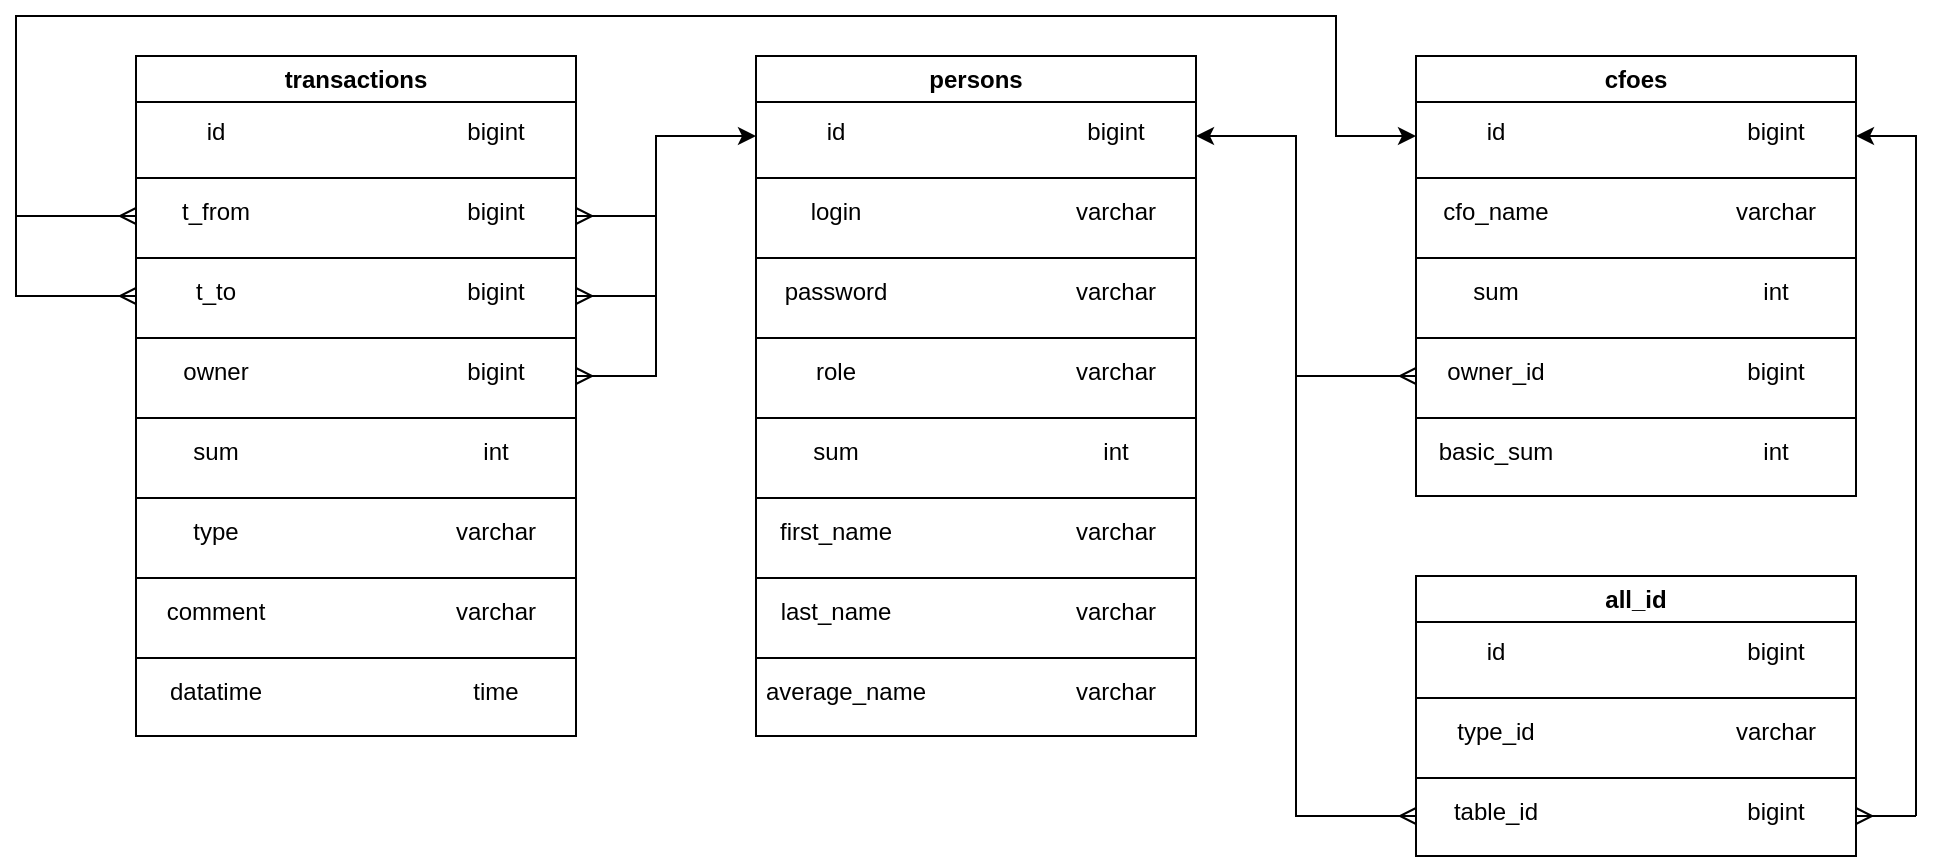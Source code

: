 <mxfile version="23.1.5" type="device">
  <diagram name="Страница — 1" id="Ggazx2XwHkl-k0AZSXdx">
    <mxGraphModel dx="2022" dy="703" grid="1" gridSize="10" guides="1" tooltips="1" connect="1" arrows="1" fold="1" page="1" pageScale="1" pageWidth="827" pageHeight="1169" math="0" shadow="0">
      <root>
        <mxCell id="0" />
        <mxCell id="1" parent="0" />
        <mxCell id="RBUQIPFhHEWP98NvYaXs-1" value="transactions" style="swimlane;whiteSpace=wrap;html=1;" parent="1" vertex="1">
          <mxGeometry x="-690" y="100" width="220" height="340" as="geometry" />
        </mxCell>
        <mxCell id="RBUQIPFhHEWP98NvYaXs-5" value="bigint&lt;div&gt;&lt;br/&gt;&lt;/div&gt;" style="text;html=1;align=center;verticalAlign=middle;whiteSpace=wrap;rounded=0;" parent="RBUQIPFhHEWP98NvYaXs-1" vertex="1">
          <mxGeometry x="150" y="30" width="60" height="30" as="geometry" />
        </mxCell>
        <mxCell id="RBUQIPFhHEWP98NvYaXs-7" value="id&lt;div&gt;&lt;br&gt;&lt;/div&gt;" style="text;html=1;align=center;verticalAlign=middle;whiteSpace=wrap;rounded=0;" parent="RBUQIPFhHEWP98NvYaXs-1" vertex="1">
          <mxGeometry x="10" y="30" width="60" height="30" as="geometry" />
        </mxCell>
        <mxCell id="RBUQIPFhHEWP98NvYaXs-8" value="bigint&lt;div&gt;&lt;br/&gt;&lt;/div&gt;" style="text;html=1;align=center;verticalAlign=middle;whiteSpace=wrap;rounded=0;" parent="RBUQIPFhHEWP98NvYaXs-1" vertex="1">
          <mxGeometry x="150" y="70" width="60" height="30" as="geometry" />
        </mxCell>
        <mxCell id="RBUQIPFhHEWP98NvYaXs-9" value="t_from&lt;br&gt;&lt;div&gt;&lt;br&gt;&lt;/div&gt;" style="text;html=1;align=center;verticalAlign=middle;whiteSpace=wrap;rounded=0;" parent="RBUQIPFhHEWP98NvYaXs-1" vertex="1">
          <mxGeometry x="10" y="70" width="60" height="30" as="geometry" />
        </mxCell>
        <mxCell id="RBUQIPFhHEWP98NvYaXs-10" value="" style="endArrow=none;html=1;rounded=0;" parent="RBUQIPFhHEWP98NvYaXs-1" edge="1">
          <mxGeometry width="50" height="50" relative="1" as="geometry">
            <mxPoint y="101" as="sourcePoint" />
            <mxPoint x="220" y="101" as="targetPoint" />
          </mxGeometry>
        </mxCell>
        <mxCell id="RBUQIPFhHEWP98NvYaXs-11" value="bigint&lt;div&gt;&lt;br/&gt;&lt;/div&gt;" style="text;html=1;align=center;verticalAlign=middle;whiteSpace=wrap;rounded=0;" parent="RBUQIPFhHEWP98NvYaXs-1" vertex="1">
          <mxGeometry x="150" y="110" width="60" height="30" as="geometry" />
        </mxCell>
        <mxCell id="RBUQIPFhHEWP98NvYaXs-12" value="t_to&lt;br&gt;&lt;div&gt;&lt;br&gt;&lt;/div&gt;" style="text;html=1;align=center;verticalAlign=middle;whiteSpace=wrap;rounded=0;" parent="RBUQIPFhHEWP98NvYaXs-1" vertex="1">
          <mxGeometry x="10" y="110" width="60" height="30" as="geometry" />
        </mxCell>
        <mxCell id="RBUQIPFhHEWP98NvYaXs-13" value="" style="endArrow=none;html=1;rounded=0;" parent="RBUQIPFhHEWP98NvYaXs-1" edge="1">
          <mxGeometry width="50" height="50" relative="1" as="geometry">
            <mxPoint y="141" as="sourcePoint" />
            <mxPoint x="220" y="141" as="targetPoint" />
          </mxGeometry>
        </mxCell>
        <mxCell id="RBUQIPFhHEWP98NvYaXs-14" value="bigint&lt;div&gt;&lt;br/&gt;&lt;/div&gt;" style="text;html=1;align=center;verticalAlign=middle;whiteSpace=wrap;rounded=0;" parent="RBUQIPFhHEWP98NvYaXs-1" vertex="1">
          <mxGeometry x="150" y="150" width="60" height="30" as="geometry" />
        </mxCell>
        <mxCell id="RBUQIPFhHEWP98NvYaXs-15" value="owner&lt;br&gt;&lt;div&gt;&lt;br&gt;&lt;/div&gt;" style="text;html=1;align=center;verticalAlign=middle;whiteSpace=wrap;rounded=0;" parent="RBUQIPFhHEWP98NvYaXs-1" vertex="1">
          <mxGeometry x="10" y="150" width="60" height="30" as="geometry" />
        </mxCell>
        <mxCell id="RBUQIPFhHEWP98NvYaXs-16" value="" style="endArrow=none;html=1;rounded=0;" parent="RBUQIPFhHEWP98NvYaXs-1" edge="1">
          <mxGeometry width="50" height="50" relative="1" as="geometry">
            <mxPoint y="181" as="sourcePoint" />
            <mxPoint x="220" y="181" as="targetPoint" />
          </mxGeometry>
        </mxCell>
        <mxCell id="RBUQIPFhHEWP98NvYaXs-17" value="int&lt;div&gt;&lt;br&gt;&lt;/div&gt;" style="text;html=1;align=center;verticalAlign=middle;whiteSpace=wrap;rounded=0;" parent="RBUQIPFhHEWP98NvYaXs-1" vertex="1">
          <mxGeometry x="150" y="190" width="60" height="30" as="geometry" />
        </mxCell>
        <mxCell id="RBUQIPFhHEWP98NvYaXs-18" value="sum&lt;br&gt;&lt;div&gt;&lt;br&gt;&lt;/div&gt;" style="text;html=1;align=center;verticalAlign=middle;whiteSpace=wrap;rounded=0;" parent="RBUQIPFhHEWP98NvYaXs-1" vertex="1">
          <mxGeometry x="10" y="190" width="60" height="30" as="geometry" />
        </mxCell>
        <mxCell id="RBUQIPFhHEWP98NvYaXs-19" value="" style="endArrow=none;html=1;rounded=0;" parent="RBUQIPFhHEWP98NvYaXs-1" edge="1">
          <mxGeometry width="50" height="50" relative="1" as="geometry">
            <mxPoint y="221" as="sourcePoint" />
            <mxPoint x="220" y="221" as="targetPoint" />
          </mxGeometry>
        </mxCell>
        <mxCell id="RBUQIPFhHEWP98NvYaXs-21" value="varchar&lt;br&gt;&lt;div&gt;&lt;br&gt;&lt;/div&gt;" style="text;html=1;align=center;verticalAlign=middle;whiteSpace=wrap;rounded=0;" parent="RBUQIPFhHEWP98NvYaXs-1" vertex="1">
          <mxGeometry x="150" y="230" width="60" height="30" as="geometry" />
        </mxCell>
        <mxCell id="RBUQIPFhHEWP98NvYaXs-22" value="type&lt;br&gt;&lt;div&gt;&lt;br&gt;&lt;/div&gt;" style="text;html=1;align=center;verticalAlign=middle;whiteSpace=wrap;rounded=0;" parent="RBUQIPFhHEWP98NvYaXs-1" vertex="1">
          <mxGeometry x="10" y="230" width="60" height="30" as="geometry" />
        </mxCell>
        <mxCell id="RBUQIPFhHEWP98NvYaXs-23" value="" style="endArrow=none;html=1;rounded=0;" parent="RBUQIPFhHEWP98NvYaXs-1" edge="1">
          <mxGeometry width="50" height="50" relative="1" as="geometry">
            <mxPoint y="261" as="sourcePoint" />
            <mxPoint x="220" y="261" as="targetPoint" />
          </mxGeometry>
        </mxCell>
        <mxCell id="RBUQIPFhHEWP98NvYaXs-25" value="comment&lt;br&gt;&lt;div&gt;&lt;br&gt;&lt;/div&gt;" style="text;html=1;align=center;verticalAlign=middle;whiteSpace=wrap;rounded=0;" parent="RBUQIPFhHEWP98NvYaXs-1" vertex="1">
          <mxGeometry x="10" y="270" width="60" height="30" as="geometry" />
        </mxCell>
        <mxCell id="RBUQIPFhHEWP98NvYaXs-26" value="" style="endArrow=none;html=1;rounded=0;" parent="RBUQIPFhHEWP98NvYaXs-1" edge="1">
          <mxGeometry width="50" height="50" relative="1" as="geometry">
            <mxPoint y="301" as="sourcePoint" />
            <mxPoint x="220" y="301" as="targetPoint" />
          </mxGeometry>
        </mxCell>
        <mxCell id="RBUQIPFhHEWP98NvYaXs-27" value="time&lt;div&gt;&lt;br&gt;&lt;/div&gt;" style="text;html=1;align=center;verticalAlign=middle;whiteSpace=wrap;rounded=0;" parent="RBUQIPFhHEWP98NvYaXs-1" vertex="1">
          <mxGeometry x="150" y="310" width="60" height="30" as="geometry" />
        </mxCell>
        <mxCell id="RBUQIPFhHEWP98NvYaXs-28" value="datatime&lt;br&gt;&lt;div&gt;&lt;br&gt;&lt;/div&gt;" style="text;html=1;align=center;verticalAlign=middle;whiteSpace=wrap;rounded=0;" parent="RBUQIPFhHEWP98NvYaXs-1" vertex="1">
          <mxGeometry x="10" y="310" width="60" height="30" as="geometry" />
        </mxCell>
        <mxCell id="RBUQIPFhHEWP98NvYaXs-30" value="varchar&lt;br&gt;&lt;div&gt;&lt;br&gt;&lt;/div&gt;" style="text;html=1;align=center;verticalAlign=middle;whiteSpace=wrap;rounded=0;" parent="RBUQIPFhHEWP98NvYaXs-1" vertex="1">
          <mxGeometry x="150" y="270" width="60" height="30" as="geometry" />
        </mxCell>
        <mxCell id="RBUQIPFhHEWP98NvYaXs-2" value="" style="endArrow=none;html=1;rounded=0;" parent="1" edge="1">
          <mxGeometry width="50" height="50" relative="1" as="geometry">
            <mxPoint x="-690" y="161" as="sourcePoint" />
            <mxPoint x="-470" y="161" as="targetPoint" />
          </mxGeometry>
        </mxCell>
        <mxCell id="RBUQIPFhHEWP98NvYaXs-31" value="persons" style="swimlane;whiteSpace=wrap;html=1;" parent="1" vertex="1">
          <mxGeometry x="-380" y="100" width="220" height="340" as="geometry" />
        </mxCell>
        <mxCell id="RBUQIPFhHEWP98NvYaXs-32" value="bigint&lt;div&gt;&lt;br/&gt;&lt;/div&gt;" style="text;html=1;align=center;verticalAlign=middle;whiteSpace=wrap;rounded=0;" parent="RBUQIPFhHEWP98NvYaXs-31" vertex="1">
          <mxGeometry x="150" y="30" width="60" height="30" as="geometry" />
        </mxCell>
        <mxCell id="RBUQIPFhHEWP98NvYaXs-33" value="id&lt;div&gt;&lt;br&gt;&lt;/div&gt;" style="text;html=1;align=center;verticalAlign=middle;whiteSpace=wrap;rounded=0;" parent="RBUQIPFhHEWP98NvYaXs-31" vertex="1">
          <mxGeometry x="10" y="30" width="60" height="30" as="geometry" />
        </mxCell>
        <mxCell id="RBUQIPFhHEWP98NvYaXs-35" value="login&lt;br&gt;&lt;div&gt;&lt;br&gt;&lt;/div&gt;" style="text;html=1;align=center;verticalAlign=middle;whiteSpace=wrap;rounded=0;" parent="RBUQIPFhHEWP98NvYaXs-31" vertex="1">
          <mxGeometry x="10" y="70" width="60" height="30" as="geometry" />
        </mxCell>
        <mxCell id="RBUQIPFhHEWP98NvYaXs-36" value="" style="endArrow=none;html=1;rounded=0;" parent="RBUQIPFhHEWP98NvYaXs-31" edge="1">
          <mxGeometry width="50" height="50" relative="1" as="geometry">
            <mxPoint y="101" as="sourcePoint" />
            <mxPoint x="220" y="101" as="targetPoint" />
          </mxGeometry>
        </mxCell>
        <mxCell id="RBUQIPFhHEWP98NvYaXs-38" value="password&lt;br&gt;&lt;div&gt;&lt;br&gt;&lt;/div&gt;" style="text;html=1;align=center;verticalAlign=middle;whiteSpace=wrap;rounded=0;" parent="RBUQIPFhHEWP98NvYaXs-31" vertex="1">
          <mxGeometry x="10" y="110" width="60" height="30" as="geometry" />
        </mxCell>
        <mxCell id="RBUQIPFhHEWP98NvYaXs-39" value="" style="endArrow=none;html=1;rounded=0;" parent="RBUQIPFhHEWP98NvYaXs-31" edge="1">
          <mxGeometry width="50" height="50" relative="1" as="geometry">
            <mxPoint y="141" as="sourcePoint" />
            <mxPoint x="220" y="141" as="targetPoint" />
          </mxGeometry>
        </mxCell>
        <mxCell id="RBUQIPFhHEWP98NvYaXs-41" value="role&lt;br&gt;&lt;div&gt;&lt;br&gt;&lt;/div&gt;" style="text;html=1;align=center;verticalAlign=middle;whiteSpace=wrap;rounded=0;" parent="RBUQIPFhHEWP98NvYaXs-31" vertex="1">
          <mxGeometry x="10" y="150" width="60" height="30" as="geometry" />
        </mxCell>
        <mxCell id="RBUQIPFhHEWP98NvYaXs-42" value="" style="endArrow=none;html=1;rounded=0;" parent="RBUQIPFhHEWP98NvYaXs-31" edge="1">
          <mxGeometry width="50" height="50" relative="1" as="geometry">
            <mxPoint y="181" as="sourcePoint" />
            <mxPoint x="220" y="181" as="targetPoint" />
          </mxGeometry>
        </mxCell>
        <mxCell id="RBUQIPFhHEWP98NvYaXs-43" value="int&lt;div&gt;&lt;br&gt;&lt;/div&gt;" style="text;html=1;align=center;verticalAlign=middle;whiteSpace=wrap;rounded=0;" parent="RBUQIPFhHEWP98NvYaXs-31" vertex="1">
          <mxGeometry x="150" y="190" width="60" height="30" as="geometry" />
        </mxCell>
        <mxCell id="RBUQIPFhHEWP98NvYaXs-44" value="sum&lt;br&gt;&lt;div&gt;&lt;br&gt;&lt;/div&gt;" style="text;html=1;align=center;verticalAlign=middle;whiteSpace=wrap;rounded=0;" parent="RBUQIPFhHEWP98NvYaXs-31" vertex="1">
          <mxGeometry x="10" y="190" width="60" height="30" as="geometry" />
        </mxCell>
        <mxCell id="RBUQIPFhHEWP98NvYaXs-45" value="" style="endArrow=none;html=1;rounded=0;" parent="RBUQIPFhHEWP98NvYaXs-31" edge="1">
          <mxGeometry width="50" height="50" relative="1" as="geometry">
            <mxPoint y="221" as="sourcePoint" />
            <mxPoint x="220" y="221" as="targetPoint" />
          </mxGeometry>
        </mxCell>
        <mxCell id="RBUQIPFhHEWP98NvYaXs-46" value="varchar&lt;br&gt;&lt;div&gt;&lt;br&gt;&lt;/div&gt;" style="text;html=1;align=center;verticalAlign=middle;whiteSpace=wrap;rounded=0;" parent="RBUQIPFhHEWP98NvYaXs-31" vertex="1">
          <mxGeometry x="150" y="70" width="60" height="30" as="geometry" />
        </mxCell>
        <mxCell id="RBUQIPFhHEWP98NvYaXs-47" value="first_name&lt;br&gt;&lt;div&gt;&lt;br&gt;&lt;/div&gt;" style="text;html=1;align=center;verticalAlign=middle;whiteSpace=wrap;rounded=0;" parent="RBUQIPFhHEWP98NvYaXs-31" vertex="1">
          <mxGeometry x="10" y="230" width="60" height="30" as="geometry" />
        </mxCell>
        <mxCell id="RBUQIPFhHEWP98NvYaXs-48" value="" style="endArrow=none;html=1;rounded=0;" parent="RBUQIPFhHEWP98NvYaXs-31" edge="1">
          <mxGeometry width="50" height="50" relative="1" as="geometry">
            <mxPoint y="261" as="sourcePoint" />
            <mxPoint x="220" y="261" as="targetPoint" />
          </mxGeometry>
        </mxCell>
        <mxCell id="RBUQIPFhHEWP98NvYaXs-49" value="last_name&lt;br&gt;&lt;div&gt;&lt;br&gt;&lt;/div&gt;" style="text;html=1;align=center;verticalAlign=middle;whiteSpace=wrap;rounded=0;" parent="RBUQIPFhHEWP98NvYaXs-31" vertex="1">
          <mxGeometry x="10" y="270" width="60" height="30" as="geometry" />
        </mxCell>
        <mxCell id="RBUQIPFhHEWP98NvYaXs-50" value="" style="endArrow=none;html=1;rounded=0;" parent="RBUQIPFhHEWP98NvYaXs-31" edge="1">
          <mxGeometry width="50" height="50" relative="1" as="geometry">
            <mxPoint y="301" as="sourcePoint" />
            <mxPoint x="220" y="301" as="targetPoint" />
          </mxGeometry>
        </mxCell>
        <mxCell id="RBUQIPFhHEWP98NvYaXs-52" value="average_name&lt;br&gt;&lt;div&gt;&lt;br&gt;&lt;/div&gt;" style="text;html=1;align=center;verticalAlign=middle;whiteSpace=wrap;rounded=0;" parent="RBUQIPFhHEWP98NvYaXs-31" vertex="1">
          <mxGeometry x="15" y="310" width="60" height="30" as="geometry" />
        </mxCell>
        <mxCell id="RBUQIPFhHEWP98NvYaXs-53" value="varchar&lt;br&gt;&lt;div&gt;&lt;br&gt;&lt;/div&gt;" style="text;html=1;align=center;verticalAlign=middle;whiteSpace=wrap;rounded=0;" parent="RBUQIPFhHEWP98NvYaXs-31" vertex="1">
          <mxGeometry x="150" y="270" width="60" height="30" as="geometry" />
        </mxCell>
        <mxCell id="RBUQIPFhHEWP98NvYaXs-55" value="varchar&lt;br&gt;&lt;div&gt;&lt;br&gt;&lt;/div&gt;" style="text;html=1;align=center;verticalAlign=middle;whiteSpace=wrap;rounded=0;" parent="RBUQIPFhHEWP98NvYaXs-31" vertex="1">
          <mxGeometry x="150" y="110" width="60" height="30" as="geometry" />
        </mxCell>
        <mxCell id="RBUQIPFhHEWP98NvYaXs-56" value="varchar&lt;br&gt;&lt;div&gt;&lt;br&gt;&lt;/div&gt;" style="text;html=1;align=center;verticalAlign=middle;whiteSpace=wrap;rounded=0;" parent="RBUQIPFhHEWP98NvYaXs-31" vertex="1">
          <mxGeometry x="150" y="150" width="60" height="30" as="geometry" />
        </mxCell>
        <mxCell id="RBUQIPFhHEWP98NvYaXs-57" value="varchar&lt;br&gt;&lt;div&gt;&lt;br&gt;&lt;/div&gt;" style="text;html=1;align=center;verticalAlign=middle;whiteSpace=wrap;rounded=0;" parent="RBUQIPFhHEWP98NvYaXs-31" vertex="1">
          <mxGeometry x="150" y="230" width="60" height="30" as="geometry" />
        </mxCell>
        <mxCell id="RBUQIPFhHEWP98NvYaXs-58" value="varchar&lt;br&gt;&lt;div&gt;&lt;br&gt;&lt;/div&gt;" style="text;html=1;align=center;verticalAlign=middle;whiteSpace=wrap;rounded=0;" parent="RBUQIPFhHEWP98NvYaXs-31" vertex="1">
          <mxGeometry x="150" y="310" width="60" height="30" as="geometry" />
        </mxCell>
        <mxCell id="RBUQIPFhHEWP98NvYaXs-54" value="" style="endArrow=none;html=1;rounded=0;" parent="1" edge="1">
          <mxGeometry width="50" height="50" relative="1" as="geometry">
            <mxPoint x="-380" y="161" as="sourcePoint" />
            <mxPoint x="-160" y="161" as="targetPoint" />
          </mxGeometry>
        </mxCell>
        <mxCell id="RBUQIPFhHEWP98NvYaXs-59" value="cfoes" style="swimlane;whiteSpace=wrap;html=1;" parent="1" vertex="1">
          <mxGeometry x="-50" y="100" width="220" height="220" as="geometry" />
        </mxCell>
        <mxCell id="RBUQIPFhHEWP98NvYaXs-60" value="bigint&lt;div&gt;&lt;br/&gt;&lt;/div&gt;" style="text;html=1;align=center;verticalAlign=middle;whiteSpace=wrap;rounded=0;" parent="RBUQIPFhHEWP98NvYaXs-59" vertex="1">
          <mxGeometry x="150" y="30" width="60" height="30" as="geometry" />
        </mxCell>
        <mxCell id="RBUQIPFhHEWP98NvYaXs-61" value="id&lt;div&gt;&lt;br&gt;&lt;/div&gt;" style="text;html=1;align=center;verticalAlign=middle;whiteSpace=wrap;rounded=0;" parent="RBUQIPFhHEWP98NvYaXs-59" vertex="1">
          <mxGeometry x="10" y="30" width="60" height="30" as="geometry" />
        </mxCell>
        <mxCell id="RBUQIPFhHEWP98NvYaXs-62" value="cfo_name&lt;br&gt;&lt;div&gt;&lt;br&gt;&lt;/div&gt;" style="text;html=1;align=center;verticalAlign=middle;whiteSpace=wrap;rounded=0;" parent="RBUQIPFhHEWP98NvYaXs-59" vertex="1">
          <mxGeometry x="10" y="70" width="60" height="30" as="geometry" />
        </mxCell>
        <mxCell id="RBUQIPFhHEWP98NvYaXs-63" value="" style="endArrow=none;html=1;rounded=0;" parent="RBUQIPFhHEWP98NvYaXs-59" edge="1">
          <mxGeometry width="50" height="50" relative="1" as="geometry">
            <mxPoint y="101" as="sourcePoint" />
            <mxPoint x="220" y="101" as="targetPoint" />
          </mxGeometry>
        </mxCell>
        <mxCell id="RBUQIPFhHEWP98NvYaXs-65" value="" style="endArrow=none;html=1;rounded=0;" parent="RBUQIPFhHEWP98NvYaXs-59" edge="1">
          <mxGeometry width="50" height="50" relative="1" as="geometry">
            <mxPoint y="141" as="sourcePoint" />
            <mxPoint x="220" y="141" as="targetPoint" />
          </mxGeometry>
        </mxCell>
        <mxCell id="RBUQIPFhHEWP98NvYaXs-66" value="owner_id&lt;br&gt;&lt;div&gt;&lt;br&gt;&lt;/div&gt;" style="text;html=1;align=center;verticalAlign=middle;whiteSpace=wrap;rounded=0;" parent="RBUQIPFhHEWP98NvYaXs-59" vertex="1">
          <mxGeometry x="10" y="150" width="60" height="30" as="geometry" />
        </mxCell>
        <mxCell id="RBUQIPFhHEWP98NvYaXs-67" value="" style="endArrow=none;html=1;rounded=0;" parent="RBUQIPFhHEWP98NvYaXs-59" edge="1">
          <mxGeometry width="50" height="50" relative="1" as="geometry">
            <mxPoint y="181" as="sourcePoint" />
            <mxPoint x="220" y="181" as="targetPoint" />
          </mxGeometry>
        </mxCell>
        <mxCell id="RBUQIPFhHEWP98NvYaXs-68" value="int&lt;div&gt;&lt;br&gt;&lt;/div&gt;" style="text;html=1;align=center;verticalAlign=middle;whiteSpace=wrap;rounded=0;" parent="RBUQIPFhHEWP98NvYaXs-59" vertex="1">
          <mxGeometry x="150" y="110" width="60" height="30" as="geometry" />
        </mxCell>
        <mxCell id="RBUQIPFhHEWP98NvYaXs-69" value="sum&lt;br&gt;&lt;div&gt;&lt;br&gt;&lt;/div&gt;" style="text;html=1;align=center;verticalAlign=middle;whiteSpace=wrap;rounded=0;" parent="RBUQIPFhHEWP98NvYaXs-59" vertex="1">
          <mxGeometry x="10" y="110" width="60" height="30" as="geometry" />
        </mxCell>
        <mxCell id="RBUQIPFhHEWP98NvYaXs-71" value="varchar&lt;br&gt;&lt;div&gt;&lt;br&gt;&lt;/div&gt;" style="text;html=1;align=center;verticalAlign=middle;whiteSpace=wrap;rounded=0;" parent="RBUQIPFhHEWP98NvYaXs-59" vertex="1">
          <mxGeometry x="150" y="70" width="60" height="30" as="geometry" />
        </mxCell>
        <mxCell id="RBUQIPFhHEWP98NvYaXs-83" value="int&lt;div&gt;&lt;br&gt;&lt;/div&gt;" style="text;html=1;align=center;verticalAlign=middle;whiteSpace=wrap;rounded=0;" parent="RBUQIPFhHEWP98NvYaXs-59" vertex="1">
          <mxGeometry x="150" y="190" width="60" height="30" as="geometry" />
        </mxCell>
        <mxCell id="RBUQIPFhHEWP98NvYaXs-84" value="basic_sum&lt;br&gt;&lt;div&gt;&lt;br&gt;&lt;/div&gt;" style="text;html=1;align=center;verticalAlign=middle;whiteSpace=wrap;rounded=0;" parent="RBUQIPFhHEWP98NvYaXs-59" vertex="1">
          <mxGeometry x="10" y="190" width="60" height="30" as="geometry" />
        </mxCell>
        <mxCell id="RBUQIPFhHEWP98NvYaXs-85" value="bigint&lt;div&gt;&lt;br/&gt;&lt;/div&gt;" style="text;html=1;align=center;verticalAlign=middle;whiteSpace=wrap;rounded=0;" parent="RBUQIPFhHEWP98NvYaXs-59" vertex="1">
          <mxGeometry x="150" y="150" width="60" height="30" as="geometry" />
        </mxCell>
        <mxCell id="RBUQIPFhHEWP98NvYaXs-82" value="" style="endArrow=none;html=1;rounded=0;" parent="1" edge="1">
          <mxGeometry width="50" height="50" relative="1" as="geometry">
            <mxPoint x="-50" y="161" as="sourcePoint" />
            <mxPoint x="170" y="161" as="targetPoint" />
          </mxGeometry>
        </mxCell>
        <mxCell id="RBUQIPFhHEWP98NvYaXs-86" value="" style="endArrow=classic;html=1;rounded=0;" parent="1" edge="1">
          <mxGeometry width="50" height="50" relative="1" as="geometry">
            <mxPoint x="-50" y="260" as="sourcePoint" />
            <mxPoint x="-160" y="140" as="targetPoint" />
            <Array as="points">
              <mxPoint x="-110" y="260" />
              <mxPoint x="-110" y="140" />
            </Array>
          </mxGeometry>
        </mxCell>
        <mxCell id="RBUQIPFhHEWP98NvYaXs-89" value="" style="endArrow=classic;html=1;rounded=0;" parent="1" edge="1">
          <mxGeometry width="50" height="50" relative="1" as="geometry">
            <mxPoint x="-470" y="260" as="sourcePoint" />
            <mxPoint x="-380" y="140" as="targetPoint" />
            <Array as="points">
              <mxPoint x="-430" y="260" />
              <mxPoint x="-430" y="140" />
            </Array>
          </mxGeometry>
        </mxCell>
        <mxCell id="RBUQIPFhHEWP98NvYaXs-90" value="" style="endArrow=none;html=1;rounded=0;" parent="1" edge="1">
          <mxGeometry width="50" height="50" relative="1" as="geometry">
            <mxPoint x="-470" y="180" as="sourcePoint" />
            <mxPoint x="-430" y="180" as="targetPoint" />
          </mxGeometry>
        </mxCell>
        <mxCell id="RBUQIPFhHEWP98NvYaXs-91" value="" style="endArrow=none;html=1;rounded=0;" parent="1" edge="1">
          <mxGeometry width="50" height="50" relative="1" as="geometry">
            <mxPoint x="-470" y="220" as="sourcePoint" />
            <mxPoint x="-430" y="220" as="targetPoint" />
          </mxGeometry>
        </mxCell>
        <mxCell id="RBUQIPFhHEWP98NvYaXs-92" value="" style="endArrow=classic;html=1;rounded=0;" parent="1" edge="1">
          <mxGeometry width="50" height="50" relative="1" as="geometry">
            <mxPoint x="-690" y="220" as="sourcePoint" />
            <mxPoint x="-50" y="140" as="targetPoint" />
            <Array as="points">
              <mxPoint x="-750" y="220" />
              <mxPoint x="-750" y="80" />
              <mxPoint x="-90" y="80" />
              <mxPoint x="-90" y="140" />
            </Array>
          </mxGeometry>
        </mxCell>
        <mxCell id="RBUQIPFhHEWP98NvYaXs-93" value="" style="endArrow=none;html=1;rounded=0;" parent="1" edge="1">
          <mxGeometry width="50" height="50" relative="1" as="geometry">
            <mxPoint x="-750" y="180" as="sourcePoint" />
            <mxPoint x="-690" y="180" as="targetPoint" />
          </mxGeometry>
        </mxCell>
        <mxCell id="RBUQIPFhHEWP98NvYaXs-95" value="" style="edgeStyle=entityRelationEdgeStyle;fontSize=12;html=1;endArrow=ERmany;rounded=0;" parent="1" edge="1">
          <mxGeometry width="100" height="100" relative="1" as="geometry">
            <mxPoint x="-80" y="260" as="sourcePoint" />
            <mxPoint x="-50" y="260" as="targetPoint" />
            <Array as="points">
              <mxPoint x="-130" y="350" />
            </Array>
          </mxGeometry>
        </mxCell>
        <mxCell id="RBUQIPFhHEWP98NvYaXs-96" value="" style="edgeStyle=entityRelationEdgeStyle;fontSize=12;html=1;endArrow=ERmany;rounded=0;" parent="1" edge="1">
          <mxGeometry width="100" height="100" relative="1" as="geometry">
            <mxPoint x="-720" y="180" as="sourcePoint" />
            <mxPoint x="-690" y="180" as="targetPoint" />
            <Array as="points">
              <mxPoint x="-770" y="270" />
            </Array>
          </mxGeometry>
        </mxCell>
        <mxCell id="RBUQIPFhHEWP98NvYaXs-97" value="" style="edgeStyle=entityRelationEdgeStyle;fontSize=12;html=1;endArrow=ERmany;rounded=0;" parent="1" edge="1">
          <mxGeometry width="100" height="100" relative="1" as="geometry">
            <mxPoint x="-720" y="220" as="sourcePoint" />
            <mxPoint x="-690" y="220" as="targetPoint" />
            <Array as="points">
              <mxPoint x="-770" y="310" />
            </Array>
          </mxGeometry>
        </mxCell>
        <mxCell id="RBUQIPFhHEWP98NvYaXs-103" value="" style="edgeStyle=entityRelationEdgeStyle;fontSize=12;html=1;endArrow=none;rounded=0;startArrow=ERmany;startFill=0;endFill=0;" parent="1" edge="1">
          <mxGeometry width="100" height="100" relative="1" as="geometry">
            <mxPoint x="-470" y="260" as="sourcePoint" />
            <mxPoint x="-440" y="260" as="targetPoint" />
            <Array as="points">
              <mxPoint x="-400" y="210" />
              <mxPoint x="-350" y="170" />
              <mxPoint x="-540" y="210" />
            </Array>
          </mxGeometry>
        </mxCell>
        <mxCell id="RBUQIPFhHEWP98NvYaXs-104" value="" style="edgeStyle=entityRelationEdgeStyle;fontSize=12;html=1;endArrow=none;rounded=0;startArrow=ERmany;startFill=0;endFill=0;" parent="1" edge="1">
          <mxGeometry width="100" height="100" relative="1" as="geometry">
            <mxPoint x="-470" y="220" as="sourcePoint" />
            <mxPoint x="-440" y="220" as="targetPoint" />
            <Array as="points">
              <mxPoint x="-400" y="170" />
              <mxPoint x="-350" y="130" />
              <mxPoint x="-540" y="170" />
            </Array>
          </mxGeometry>
        </mxCell>
        <mxCell id="RBUQIPFhHEWP98NvYaXs-105" value="" style="edgeStyle=entityRelationEdgeStyle;fontSize=12;html=1;endArrow=none;rounded=0;startArrow=ERmany;startFill=0;endFill=0;" parent="1" edge="1">
          <mxGeometry width="100" height="100" relative="1" as="geometry">
            <mxPoint x="-470" y="180" as="sourcePoint" />
            <mxPoint x="-440" y="180" as="targetPoint" />
            <Array as="points">
              <mxPoint x="-400" y="130" />
              <mxPoint x="-350" y="90" />
              <mxPoint x="-540" y="130" />
            </Array>
          </mxGeometry>
        </mxCell>
        <mxCell id="hZusMHk0fK0p_INnxP2e-1" value="all_id" style="swimlane;whiteSpace=wrap;html=1;" vertex="1" parent="1">
          <mxGeometry x="-50" y="360" width="220" height="140" as="geometry" />
        </mxCell>
        <mxCell id="hZusMHk0fK0p_INnxP2e-2" value="bigint&lt;div&gt;&lt;br/&gt;&lt;/div&gt;" style="text;html=1;align=center;verticalAlign=middle;whiteSpace=wrap;rounded=0;" vertex="1" parent="hZusMHk0fK0p_INnxP2e-1">
          <mxGeometry x="150" y="30" width="60" height="30" as="geometry" />
        </mxCell>
        <mxCell id="hZusMHk0fK0p_INnxP2e-3" value="id&lt;div&gt;&lt;br&gt;&lt;/div&gt;" style="text;html=1;align=center;verticalAlign=middle;whiteSpace=wrap;rounded=0;" vertex="1" parent="hZusMHk0fK0p_INnxP2e-1">
          <mxGeometry x="10" y="30" width="60" height="30" as="geometry" />
        </mxCell>
        <mxCell id="hZusMHk0fK0p_INnxP2e-4" value="type_id&lt;br&gt;&lt;div&gt;&lt;br&gt;&lt;/div&gt;" style="text;html=1;align=center;verticalAlign=middle;whiteSpace=wrap;rounded=0;" vertex="1" parent="hZusMHk0fK0p_INnxP2e-1">
          <mxGeometry x="10" y="70" width="60" height="30" as="geometry" />
        </mxCell>
        <mxCell id="hZusMHk0fK0p_INnxP2e-5" value="" style="endArrow=none;html=1;rounded=0;" edge="1" parent="hZusMHk0fK0p_INnxP2e-1">
          <mxGeometry width="50" height="50" relative="1" as="geometry">
            <mxPoint y="101" as="sourcePoint" />
            <mxPoint x="220" y="101" as="targetPoint" />
          </mxGeometry>
        </mxCell>
        <mxCell id="hZusMHk0fK0p_INnxP2e-10" value="table_id&lt;br&gt;&lt;div&gt;&lt;br&gt;&lt;/div&gt;" style="text;html=1;align=center;verticalAlign=middle;whiteSpace=wrap;rounded=0;" vertex="1" parent="hZusMHk0fK0p_INnxP2e-1">
          <mxGeometry x="10" y="110" width="60" height="30" as="geometry" />
        </mxCell>
        <mxCell id="hZusMHk0fK0p_INnxP2e-11" value="varchar&lt;br&gt;&lt;div&gt;&lt;br&gt;&lt;/div&gt;" style="text;html=1;align=center;verticalAlign=middle;whiteSpace=wrap;rounded=0;" vertex="1" parent="hZusMHk0fK0p_INnxP2e-1">
          <mxGeometry x="150" y="70" width="60" height="30" as="geometry" />
        </mxCell>
        <mxCell id="hZusMHk0fK0p_INnxP2e-14" value="bigint&lt;div&gt;&lt;br/&gt;&lt;/div&gt;" style="text;html=1;align=center;verticalAlign=middle;whiteSpace=wrap;rounded=0;" vertex="1" parent="hZusMHk0fK0p_INnxP2e-1">
          <mxGeometry x="150" y="110" width="60" height="30" as="geometry" />
        </mxCell>
        <mxCell id="hZusMHk0fK0p_INnxP2e-15" value="" style="endArrow=none;html=1;rounded=0;" edge="1" parent="1">
          <mxGeometry width="50" height="50" relative="1" as="geometry">
            <mxPoint x="-50" y="421" as="sourcePoint" />
            <mxPoint x="170" y="421" as="targetPoint" />
          </mxGeometry>
        </mxCell>
        <mxCell id="hZusMHk0fK0p_INnxP2e-18" value="" style="edgeStyle=entityRelationEdgeStyle;fontSize=12;html=1;endArrow=ERmany;rounded=0;" edge="1" parent="1">
          <mxGeometry width="100" height="100" relative="1" as="geometry">
            <mxPoint x="-80" y="480" as="sourcePoint" />
            <mxPoint x="-50" y="480" as="targetPoint" />
            <Array as="points">
              <mxPoint x="-130" y="570" />
              <mxPoint x="-100" y="480" />
            </Array>
          </mxGeometry>
        </mxCell>
        <mxCell id="hZusMHk0fK0p_INnxP2e-20" value="" style="endArrow=none;html=1;rounded=0;" edge="1" parent="1">
          <mxGeometry width="50" height="50" relative="1" as="geometry">
            <mxPoint x="-80" y="480" as="sourcePoint" />
            <mxPoint x="-110" y="260" as="targetPoint" />
            <Array as="points">
              <mxPoint x="-110" y="480" />
            </Array>
          </mxGeometry>
        </mxCell>
        <mxCell id="hZusMHk0fK0p_INnxP2e-21" value="" style="edgeStyle=entityRelationEdgeStyle;fontSize=12;html=1;endArrow=none;rounded=0;startArrow=ERmany;startFill=0;endFill=0;" edge="1" parent="1">
          <mxGeometry width="100" height="100" relative="1" as="geometry">
            <mxPoint x="170" y="480" as="sourcePoint" />
            <mxPoint x="200" y="480" as="targetPoint" />
            <Array as="points">
              <mxPoint x="240" y="430" />
              <mxPoint x="290" y="390" />
              <mxPoint x="100" y="430" />
            </Array>
          </mxGeometry>
        </mxCell>
        <mxCell id="hZusMHk0fK0p_INnxP2e-23" value="" style="endArrow=classic;html=1;rounded=0;" edge="1" parent="1">
          <mxGeometry width="50" height="50" relative="1" as="geometry">
            <mxPoint x="200" y="480" as="sourcePoint" />
            <mxPoint x="170" y="140" as="targetPoint" />
            <Array as="points">
              <mxPoint x="200" y="140" />
            </Array>
          </mxGeometry>
        </mxCell>
      </root>
    </mxGraphModel>
  </diagram>
</mxfile>
